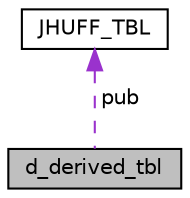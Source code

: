 digraph "d_derived_tbl"
{
  edge [fontname="Helvetica",fontsize="10",labelfontname="Helvetica",labelfontsize="10"];
  node [fontname="Helvetica",fontsize="10",shape=record];
  Node1 [label="d_derived_tbl",height=0.2,width=0.4,color="black", fillcolor="grey75", style="filled", fontcolor="black"];
  Node2 -> Node1 [dir="back",color="darkorchid3",fontsize="10",style="dashed",label=" pub" ];
  Node2 [label="JHUFF_TBL",height=0.2,width=0.4,color="black", fillcolor="white", style="filled",URL="$struct_j_h_u_f_f___t_b_l.html"];
}
